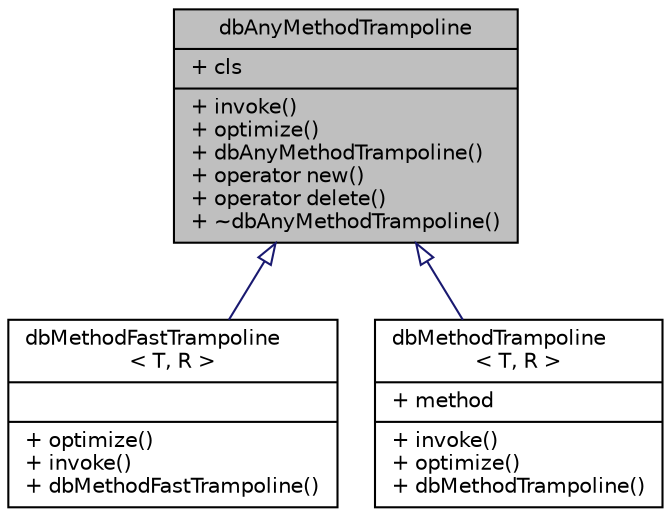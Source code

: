 digraph "dbAnyMethodTrampoline"
{
 // INTERACTIVE_SVG=YES
 // LATEX_PDF_SIZE
  edge [fontname="Helvetica",fontsize="10",labelfontname="Helvetica",labelfontsize="10"];
  node [fontname="Helvetica",fontsize="10",shape=record];
  Node1 [label="{dbAnyMethodTrampoline\n|+ cls\l|+ invoke()\l+ optimize()\l+ dbAnyMethodTrampoline()\l+ operator new()\l+ operator delete()\l+ ~dbAnyMethodTrampoline()\l}",height=0.2,width=0.4,color="black", fillcolor="grey75", style="filled", fontcolor="black",tooltip=" "];
  Node1 -> Node2 [dir="back",color="midnightblue",fontsize="10",style="solid",arrowtail="onormal",fontname="Helvetica"];
  Node2 [label="{dbMethodFastTrampoline\l\< T, R \>\n||+ optimize()\l+ invoke()\l+ dbMethodFastTrampoline()\l}",height=0.2,width=0.4,color="black", fillcolor="white", style="filled",URL="$classdbMethodFastTrampoline.html",tooltip=" "];
  Node1 -> Node3 [dir="back",color="midnightblue",fontsize="10",style="solid",arrowtail="onormal",fontname="Helvetica"];
  Node3 [label="{dbMethodTrampoline\l\< T, R \>\n|+ method\l|+ invoke()\l+ optimize()\l+ dbMethodTrampoline()\l}",height=0.2,width=0.4,color="black", fillcolor="white", style="filled",URL="$classdbMethodTrampoline.html",tooltip=" "];
}
